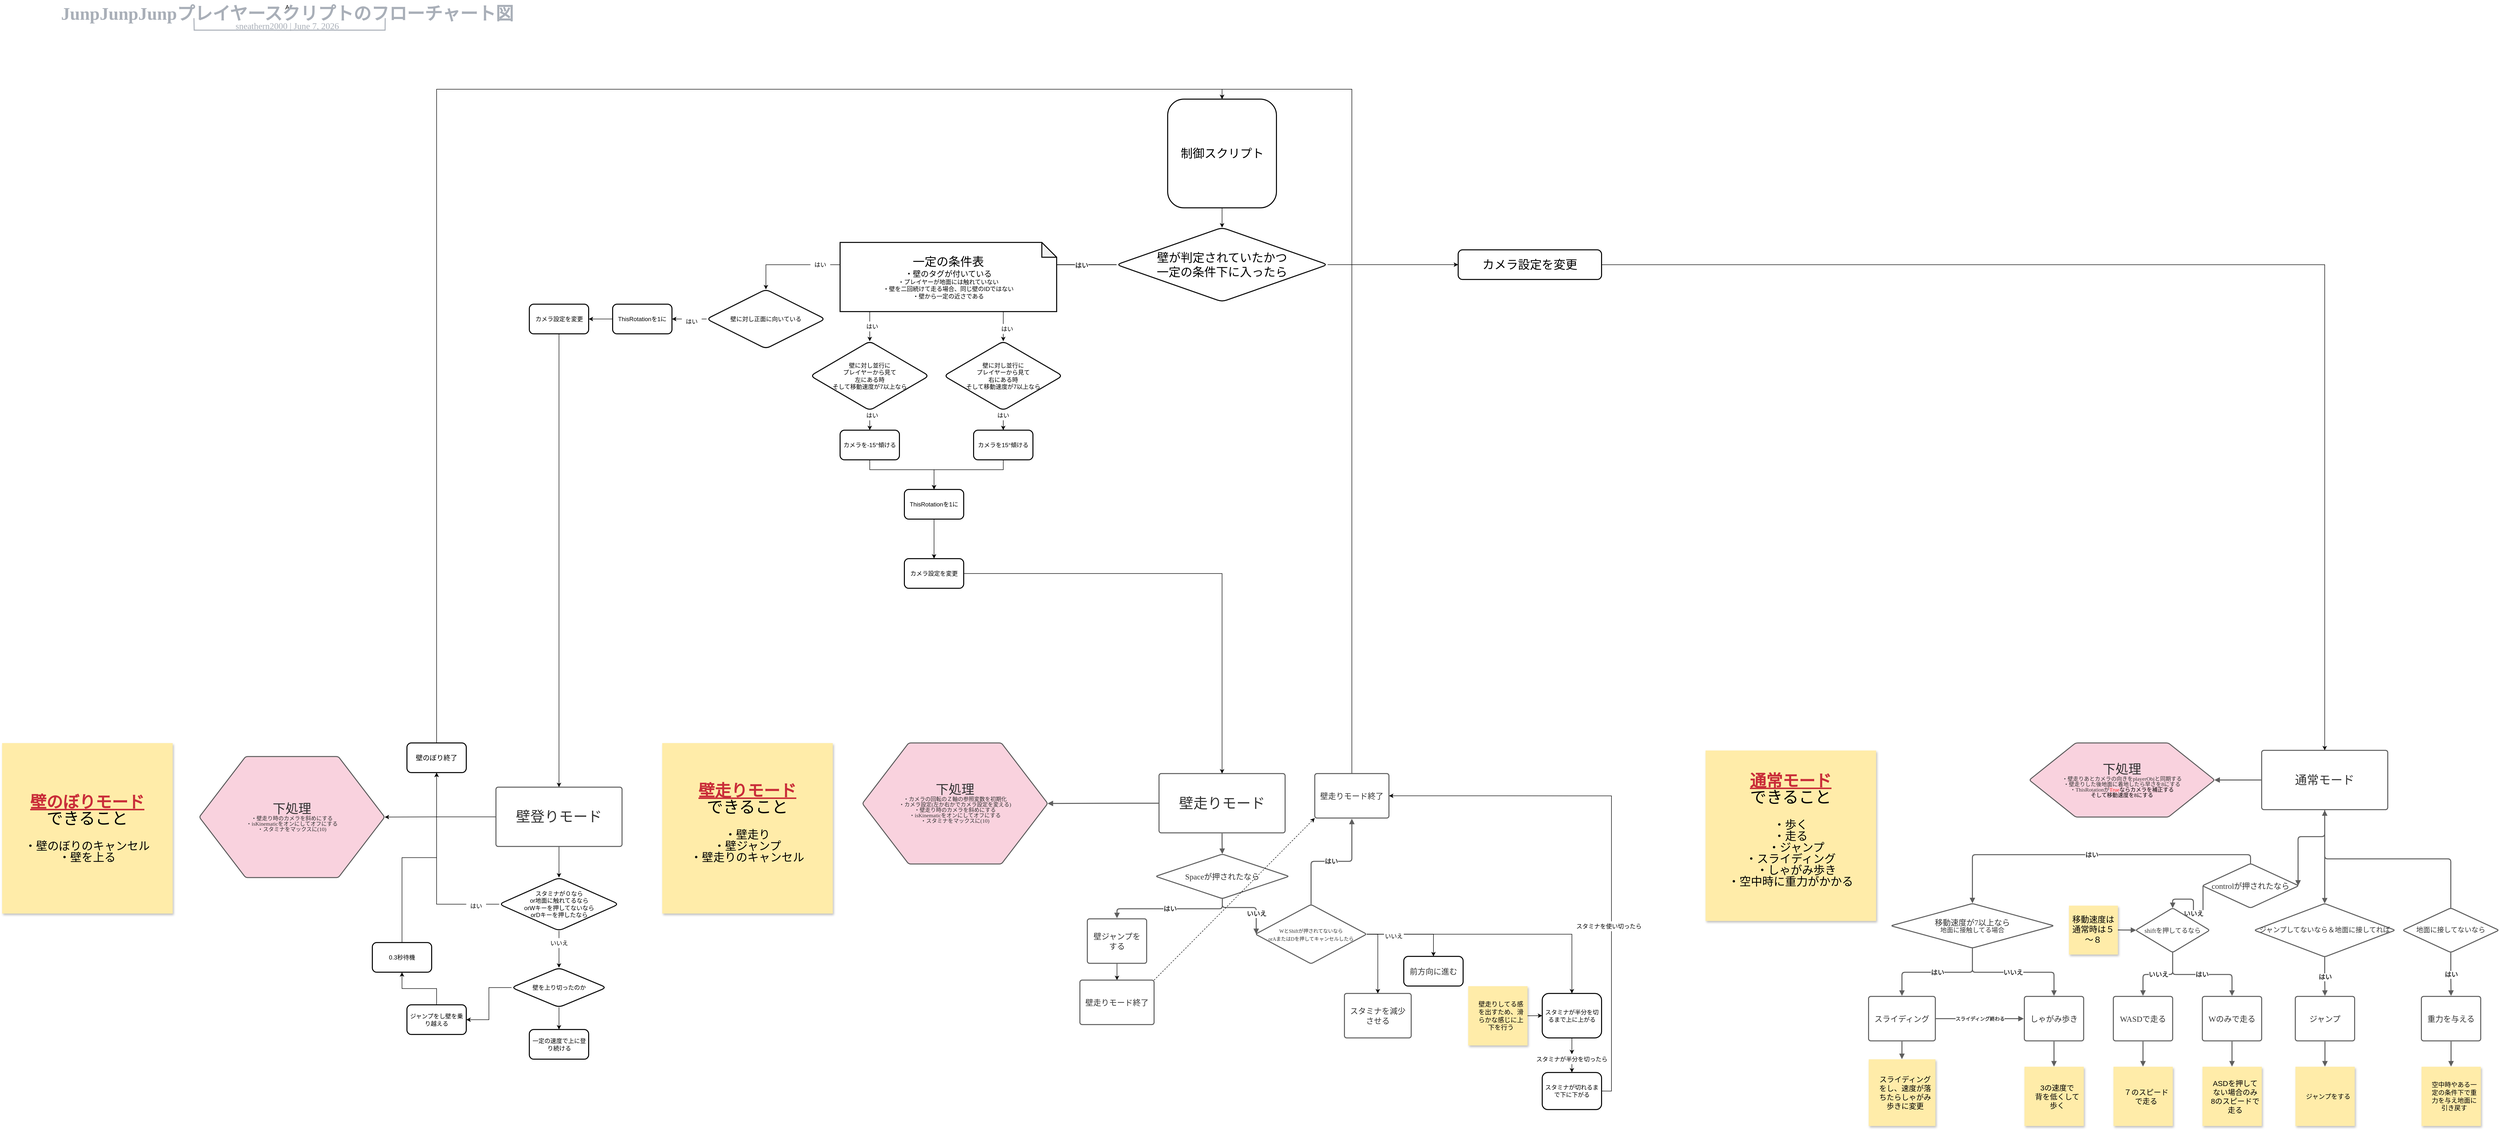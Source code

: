 <mxfile version="14.1.8" type="device" pages="2"><diagram id="6s-rfSmKnaAjcqpbVyLW" name="Page-1"><mxGraphModel dx="1086" dy="1975" grid="1" gridSize="10" guides="1" tooltips="1" connect="1" arrows="1" fold="1" page="1" pageScale="1" pageWidth="827" pageHeight="1169" math="0" shadow="0"><root><mxCell id="0"/><mxCell id="1" parent="0"/><mxCell id="kK2guUjlnej5KUVnGkS9-39" value="A" style="group;dropTarget=0;" parent="1" vertex="1"><mxGeometry x="94" y="-1080" width="1026" height="52" as="geometry"/></mxCell><UserObject label="&lt;font style=&quot;font-size: 36px&quot;&gt;JunpJunpJunpプレイヤースクリプトのフローチャート図&lt;/font&gt;" placeholders="1" lucidchartObjectId="WU4.2QEZF57w" id="kK2guUjlnej5KUVnGkS9-40"><mxCell style="points=[[0.316,0.967,0],[0.693,0.967,0]];html=1;overflow=block;blockSpacing=1;whiteSpace=wrap;;whiteSpace=wrap;fontSize=19;fontFamily=Lucid JP;fontColor=#a9afb8;fontStyle=1;align=center;spacingLeft=7.035;spacingRight=7.035;spacingTop=2.01;spacing=3;strokeOpacity=0;fillOpacity=0;rounded=1;absoluteArcSize=1;arcSize=12;fillColor=#ffffff;strokeWidth=2;" parent="kK2guUjlnej5KUVnGkS9-39" vertex="1"><mxGeometry width="1026" height="37" as="geometry"/></mxCell></UserObject><UserObject label="" lucidchartObjectId="WU4.JPx.r6Bn" id="kK2guUjlnej5KUVnGkS9-42"><mxCell style="html=1;jettySize=18;whiteSpace=wrap;fontSize=11;fontFamily=Helvetica;strokeColor=#a9afb8;strokeOpacity=100;strokeWidth=2;rounded=0;startArrow=none;;endArrow=none;;exitX=0.316;exitY=0.967;exitPerimeter=0;entryX=0.693;entryY=0.967;entryPerimeter=0;" parent="kK2guUjlnej5KUVnGkS9-39" source="kK2guUjlnej5KUVnGkS9-40" target="kK2guUjlnej5KUVnGkS9-40" edge="1"><mxGeometry width="100" height="100" relative="1" as="geometry"><Array as="points"><mxPoint x="324.724" y="60"/><mxPoint x="710.796" y="60"/></Array></mxGeometry></mxCell></UserObject><UserObject label="通常モード" lucidchartObjectId="pV4.B.m~FjQu" id="kK2guUjlnej5KUVnGkS9-43"><mxCell style="html=1;overflow=block;blockSpacing=1;whiteSpace=wrap;;whiteSpace=wrap;fontSize=24;fontFamily=Lucid JP;fontColor=#333333;spacing=9;strokeColor=#5e5e5e;strokeOpacity=100;rounded=1;absoluteArcSize=1;arcSize=9;strokeWidth=2;" parent="1" vertex="1"><mxGeometry x="4600" y="437.67" width="255" height="120" as="geometry"/></mxCell></UserObject><UserObject label="" lucidchartObjectId="0V4.-kCGR7E5" id="kK2guUjlnej5KUVnGkS9-44"><mxCell style="html=1;jettySize=18;whiteSpace=wrap;fontSize=11;strokeColor=#5E5E5E;strokeWidth=2;rounded=1;arcSize=12;edgeStyle=orthogonalEdgeStyle;startArrow=none;;endArrow=block;endFill=1;;exitX=0.5;exitY=1.009;exitPerimeter=0;entryX=0.5;entryY=-0.001;entryPerimeter=0;" parent="1" source="kK2guUjlnej5KUVnGkS9-43" target="kK2guUjlnej5KUVnGkS9-45" edge="1"><mxGeometry width="100" height="100" relative="1" as="geometry"><Array as="points"/></mxGeometry></mxCell></UserObject><UserObject label="ジャンプしてないなら＆地面に接してれば" lucidchartObjectId="1V4.NayDZkqD" id="kK2guUjlnej5KUVnGkS9-45"><mxCell style="html=1;overflow=block;blockSpacing=1;whiteSpace=wrap;rhombus;whiteSpace=wrap;fontSize=14;fontFamily=Lucid JP;fontColor=#333333;spacing=4;strokeColor=#5E5E5E;rounded=1;absoluteArcSize=1;arcSize=9;strokeWidth=2;" parent="1" vertex="1"><mxGeometry x="4585" y="747.67" width="285" height="108" as="geometry"/></mxCell></UserObject><UserObject label="" lucidchartObjectId="pW4.Kq4jMMA-" id="kK2guUjlnej5KUVnGkS9-46"><mxCell style="html=1;jettySize=18;whiteSpace=wrap;fontSize=13;fontFamily=Lucid JP;fontColor=#333333;fontStyle=1;strokeColor=#5E5E5E;strokeWidth=2;rounded=1;arcSize=12;edgeStyle=orthogonalEdgeStyle;startArrow=none;;endArrow=block;endFill=1;;exitX=0.5;exitY=1.001;exitPerimeter=0;entryX=0.5;entryY=-0.012;entryPerimeter=0;" parent="1" source="kK2guUjlnej5KUVnGkS9-45" target="kK2guUjlnej5KUVnGkS9-48" edge="1"><mxGeometry width="100" height="100" relative="1" as="geometry"><Array as="points"/></mxGeometry></mxCell></UserObject><mxCell id="kK2guUjlnej5KUVnGkS9-47" value="はい" style="text;html=1;resizable=0;labelBackgroundColor=#ffffff;align=center;verticalAlign=middle;fontStyle=1;fontColor=#333333;;fontSize=13.333;" parent="kK2guUjlnej5KUVnGkS9-46" vertex="1"><mxGeometry relative="1" as="geometry"/></mxCell><UserObject label="ジャンプ" lucidchartObjectId="sW4.n6pr-B_c" id="kK2guUjlnej5KUVnGkS9-48"><mxCell style="html=1;overflow=block;blockSpacing=1;whiteSpace=wrap;;whiteSpace=wrap;fontSize=16;fontFamily=Lucid JP;fontColor=#333333;spacing=9;strokeColor=#5E5E5E;rounded=1;absoluteArcSize=1;arcSize=9;strokeWidth=2;" parent="1" vertex="1"><mxGeometry x="4668" y="935.67" width="120" height="90" as="geometry"/></mxCell></UserObject><UserObject label="" lucidchartObjectId="3X4.CXYu2MMX" id="kK2guUjlnej5KUVnGkS9-49"><mxCell style="html=1;jettySize=18;whiteSpace=wrap;fontSize=11;strokeColor=#5E5E5E;strokeWidth=2;rounded=1;arcSize=12;edgeStyle=orthogonalEdgeStyle;startArrow=none;;endArrow=block;endFill=1;;exitX=0.5;exitY=1.009;exitPerimeter=0;entryX=0.993;entryY=0.5;entryPerimeter=0;" parent="1" source="kK2guUjlnej5KUVnGkS9-43" target="kK2guUjlnej5KUVnGkS9-64" edge="1"><mxGeometry width="100" height="100" relative="1" as="geometry"><Array as="points"/></mxGeometry></mxCell></UserObject><UserObject label="" lucidchartObjectId="f_4.K_gDuWgF" id="kK2guUjlnej5KUVnGkS9-50"><mxCell style="html=1;jettySize=18;whiteSpace=wrap;fontSize=11;strokeColor=#5E5E5E;strokeWidth=2;rounded=1;arcSize=12;edgeStyle=orthogonalEdgeStyle;startArrow=none;;endArrow=block;endFill=1;;exitX=0.007;exitY=0.5;exitPerimeter=0;entryX=0.5;entryY=0.003;entryPerimeter=0;" parent="1" source="kK2guUjlnej5KUVnGkS9-64" target="kK2guUjlnej5KUVnGkS9-52" edge="1"><mxGeometry width="100" height="100" relative="1" as="geometry"><Array as="points"/></mxGeometry></mxCell></UserObject><mxCell id="kK2guUjlnej5KUVnGkS9-51" value="いいえ" style="text;html=1;resizable=0;labelBackgroundColor=#ffffff;align=center;verticalAlign=middle;fontStyle=1;fontColor=#333333;;fontSize=13.333;" parent="kK2guUjlnej5KUVnGkS9-50" vertex="1"><mxGeometry relative="1" as="geometry"/></mxCell><UserObject label="shiftを押してるなら" lucidchartObjectId="3X4.W8t.gNDB" id="kK2guUjlnej5KUVnGkS9-52"><mxCell style="html=1;overflow=block;blockSpacing=1;whiteSpace=wrap;rhombus;whiteSpace=wrap;fontSize=13;fontFamily=Lucid JP;fontColor=#333333;spacing=9;strokeColor=#5E5E5E;rounded=1;absoluteArcSize=1;arcSize=9;strokeWidth=2;" parent="1" vertex="1"><mxGeometry x="4345" y="756.67" width="150" height="90" as="geometry"/></mxCell></UserObject><UserObject label="地面に接してないなら" lucidchartObjectId="jY4.WsoF79mh" id="kK2guUjlnej5KUVnGkS9-53"><mxCell style="html=1;overflow=block;blockSpacing=1;whiteSpace=wrap;rhombus;whiteSpace=wrap;fontSize=14;fontFamily=Lucid JP;fontColor=#333333;spacing=4;strokeColor=#5E5E5E;rounded=1;absoluteArcSize=1;arcSize=9;strokeWidth=2;" parent="1" vertex="1"><mxGeometry x="4885" y="756.67" width="195" height="90" as="geometry"/></mxCell></UserObject><UserObject label="" lucidchartObjectId="dZ4.~RJ7BTFH" id="kK2guUjlnej5KUVnGkS9-54"><mxCell style="html=1;jettySize=18;whiteSpace=wrap;fontSize=13;fontFamily=Lucid JP;fontColor=#333333;fontStyle=1;strokeColor=#5E5E5E;strokeWidth=2;rounded=1;arcSize=12;edgeStyle=orthogonalEdgeStyle;startArrow=none;;endArrow=block;endFill=1;;exitX=0.5;exitY=0.999;exitPerimeter=0;entryX=0.5;entryY=-0.012;entryPerimeter=0;" parent="1" source="kK2guUjlnej5KUVnGkS9-53" target="kK2guUjlnej5KUVnGkS9-56" edge="1"><mxGeometry width="100" height="100" relative="1" as="geometry"><Array as="points"/></mxGeometry></mxCell></UserObject><mxCell id="kK2guUjlnej5KUVnGkS9-55" value="はい" style="text;html=1;resizable=0;labelBackgroundColor=#ffffff;align=center;verticalAlign=middle;fontStyle=1;fontColor=#333333;;fontSize=13.333;" parent="kK2guUjlnej5KUVnGkS9-54" vertex="1"><mxGeometry relative="1" as="geometry"/></mxCell><UserObject label="重力を与える" lucidchartObjectId="uZ4.VGAWuC2f" id="kK2guUjlnej5KUVnGkS9-56"><mxCell style="html=1;overflow=block;blockSpacing=1;whiteSpace=wrap;;whiteSpace=wrap;fontSize=16;fontFamily=Lucid JP;fontColor=#333333;spacing=9;strokeColor=#5e5e5e;strokeOpacity=100;rounded=1;absoluteArcSize=1;arcSize=9;strokeWidth=2;" parent="1" vertex="1"><mxGeometry x="4923" y="935.67" width="120" height="90" as="geometry"/></mxCell></UserObject><UserObject label="" lucidchartObjectId="G24.sRdip9Gb" id="kK2guUjlnej5KUVnGkS9-57"><mxCell style="html=1;jettySize=18;whiteSpace=wrap;fontSize=13;fontFamily=Lucid JP;fontColor=#333333;fontStyle=1;strokeColor=#5E5E5E;strokeWidth=2;rounded=1;arcSize=12;edgeStyle=orthogonalEdgeStyle;startArrow=none;;endArrow=block;endFill=1;;exitX=0.5;exitY=0.997;exitPerimeter=0;entryX=0.5;entryY=-0.012;entryPerimeter=0;" parent="1" source="kK2guUjlnej5KUVnGkS9-52" target="kK2guUjlnej5KUVnGkS9-60" edge="1"><mxGeometry width="100" height="100" relative="1" as="geometry"><Array as="points"/></mxGeometry></mxCell></UserObject><mxCell id="kK2guUjlnej5KUVnGkS9-58" value="はい" style="text;html=1;resizable=0;labelBackgroundColor=#ffffff;align=center;verticalAlign=middle;fontStyle=1;fontColor=#333333;;fontSize=13.333;" parent="kK2guUjlnej5KUVnGkS9-57" vertex="1"><mxGeometry relative="1" as="geometry"/></mxCell><UserObject label="WASDで走る" lucidchartObjectId="J34.EzVCCtYW" id="kK2guUjlnej5KUVnGkS9-59"><mxCell style="html=1;overflow=block;blockSpacing=1;whiteSpace=wrap;;whiteSpace=wrap;fontSize=16;fontFamily=Lucid JP;fontColor=#333333;spacing=9;strokeColor=#5e5e5e;strokeOpacity=100;rounded=1;absoluteArcSize=1;arcSize=9;strokeWidth=2;" parent="1" vertex="1"><mxGeometry x="4300" y="935.67" width="120" height="90" as="geometry"/></mxCell></UserObject><UserObject label="Wのみで走る" lucidchartObjectId="134.j1tBj71g" id="kK2guUjlnej5KUVnGkS9-60"><mxCell style="html=1;overflow=block;blockSpacing=1;whiteSpace=wrap;;whiteSpace=wrap;fontSize=16;fontFamily=Lucid JP;fontColor=#333333;spacing=9;strokeColor=#5e5e5e;strokeOpacity=100;rounded=1;absoluteArcSize=1;arcSize=9;strokeWidth=2;" parent="1" vertex="1"><mxGeometry x="4480" y="935.67" width="120" height="90" as="geometry"/></mxCell></UserObject><UserObject label="" lucidchartObjectId="B44.nBAWaZak" id="kK2guUjlnej5KUVnGkS9-61"><mxCell style="html=1;jettySize=18;whiteSpace=wrap;fontSize=13;fontFamily=Lucid JP;fontColor=#333333;fontStyle=1;strokeColor=#5E5E5E;strokeWidth=2;rounded=1;arcSize=12;edgeStyle=orthogonalEdgeStyle;startArrow=none;;endArrow=block;endFill=1;;exitX=0.5;exitY=0.997;exitPerimeter=0;entryX=0.5;entryY=-0.013;entryPerimeter=0;" parent="1" source="kK2guUjlnej5KUVnGkS9-52" target="kK2guUjlnej5KUVnGkS9-59" edge="1"><mxGeometry width="100" height="100" relative="1" as="geometry"><Array as="points"/></mxGeometry></mxCell></UserObject><mxCell id="kK2guUjlnej5KUVnGkS9-62" value="いいえ" style="text;html=1;resizable=0;labelBackgroundColor=#ffffff;align=center;verticalAlign=middle;fontStyle=1;fontColor=#333333;;fontSize=13.333;" parent="kK2guUjlnej5KUVnGkS9-61" vertex="1"><mxGeometry relative="1" as="geometry"/></mxCell><UserObject label="" lucidchartObjectId="t94.~KuhmTa-" id="kK2guUjlnej5KUVnGkS9-63"><mxCell style="html=1;jettySize=18;whiteSpace=wrap;fontSize=11;strokeColor=#5E5E5E;strokeWidth=2;rounded=1;arcSize=12;edgeStyle=orthogonalEdgeStyle;startArrow=none;;endArrow=block;endFill=1;;exitX=0.5;exitY=0.001;exitPerimeter=0;entryX=0.5;entryY=1.009;entryPerimeter=0;" parent="1" source="kK2guUjlnej5KUVnGkS9-53" target="kK2guUjlnej5KUVnGkS9-43" edge="1"><mxGeometry width="100" height="100" relative="1" as="geometry"><Array as="points"/></mxGeometry></mxCell></UserObject><UserObject label="controlが押されたなら" lucidchartObjectId="f_4.fy1JPeqO" id="kK2guUjlnej5KUVnGkS9-64"><mxCell style="html=1;overflow=block;blockSpacing=1;whiteSpace=wrap;rhombus;whiteSpace=wrap;fontSize=16;fontFamily=Lucid JP;fontColor=#333333;spacing=4;strokeColor=#5e5e5e;strokeOpacity=100;fillOpacity=100;rounded=1;absoluteArcSize=1;arcSize=9;fillColor=#ffffff;strokeWidth=2;" parent="1" vertex="1"><mxGeometry x="4480" y="666.67" width="195" height="90" as="geometry"/></mxCell></UserObject><UserObject label="" lucidchartObjectId="t_4.x9QeQPqf" id="kK2guUjlnej5KUVnGkS9-65"><mxCell style="html=1;jettySize=18;whiteSpace=wrap;fontSize=13;fontFamily=Lucid JP;fontColor=#333333;fontStyle=1;strokeColor=#5E5E5E;strokeWidth=2;rounded=1;arcSize=12;edgeStyle=orthogonalEdgeStyle;startArrow=none;;endArrow=block;endFill=1;;exitX=0.5;exitY=0.001;exitPerimeter=0;entryX=0.5;entryY=-0.005;entryPerimeter=0;" parent="1" source="kK2guUjlnej5KUVnGkS9-64" target="kK2guUjlnej5KUVnGkS9-67" edge="1"><mxGeometry width="100" height="100" relative="1" as="geometry"><Array as="points"/></mxGeometry></mxCell></UserObject><mxCell id="kK2guUjlnej5KUVnGkS9-66" value="はい" style="text;html=1;resizable=0;labelBackgroundColor=#ffffff;align=center;verticalAlign=middle;fontStyle=1;fontColor=#333333;;fontSize=13.333;" parent="kK2guUjlnej5KUVnGkS9-65" vertex="1"><mxGeometry relative="1" as="geometry"/></mxCell><UserObject label="&lt;div style=&quot;display: flex; justify-content: center; text-align: center; align-items: baseline; font-size: 0; line-height: 1;&quot;&gt;&lt;span style=&quot;font-size:11px;&quot;&gt;&lt;span style=&quot;font-size:16px;color:#333333;font-family: Lucid JP;&quot;&gt;移動速度が7以上なら&#10;&lt;/span&gt;&lt;span style=&quot;font-size:13px;color:#333333;font-family: Lucid JP;&quot;&gt;地面に接触してる場合&lt;/span&gt;&lt;/span&gt;&lt;/div&gt;" lucidchartObjectId="L_4.wS4rYIc7" id="kK2guUjlnej5KUVnGkS9-67"><mxCell style="html=1;overflow=block;blockSpacing=1;whiteSpace=wrap;rhombus;whiteSpace=wrap;fontSize=11;fontFamily=Lucid JP;spacing=9;strokeColor=#5e5e5e;strokeOpacity=100;rounded=1;absoluteArcSize=1;arcSize=9;strokeWidth=2;" parent="1" vertex="1"><mxGeometry x="3850" y="747.67" width="330" height="90" as="geometry"/></mxCell></UserObject><UserObject label="" lucidchartObjectId="_f5.gk5KWv0k" id="kK2guUjlnej5KUVnGkS9-68"><mxCell style="html=1;jettySize=18;whiteSpace=wrap;fontSize=13;fontFamily=Lucid JP;fontColor=#333333;fontStyle=1;strokeColor=#5E5E5E;strokeWidth=2;rounded=1;arcSize=12;edgeStyle=orthogonalEdgeStyle;startArrow=none;;endArrow=block;endFill=1;;exitX=0.5;exitY=1.005;exitPerimeter=0;entryX=0.5;entryY=-0.012;entryPerimeter=0;" parent="1" source="kK2guUjlnej5KUVnGkS9-67" target="kK2guUjlnej5KUVnGkS9-70" edge="1"><mxGeometry width="100" height="100" relative="1" as="geometry"><Array as="points"/></mxGeometry></mxCell></UserObject><mxCell id="kK2guUjlnej5KUVnGkS9-69" value="はい" style="text;html=1;resizable=0;labelBackgroundColor=#ffffff;align=center;verticalAlign=middle;fontStyle=1;fontColor=#333333;;fontSize=13.333;" parent="kK2guUjlnej5KUVnGkS9-68" vertex="1"><mxGeometry relative="1" as="geometry"/></mxCell><UserObject label="スライディング" lucidchartObjectId="~f5.1lsTrnlT" id="kK2guUjlnej5KUVnGkS9-70"><mxCell style="html=1;overflow=block;blockSpacing=1;whiteSpace=wrap;;whiteSpace=wrap;fontSize=16;fontFamily=Lucid JP;fontColor=#333333;spacing=4;strokeColor=#5E5E5E;fillOpacity=100;rounded=1;absoluteArcSize=1;arcSize=9;fillColor=#ffffff;strokeWidth=2;" parent="1" vertex="1"><mxGeometry x="3805" y="935.67" width="135" height="90" as="geometry"/></mxCell></UserObject><UserObject label="しゃがみ歩き" lucidchartObjectId="Ig5.JeojOpdM" id="kK2guUjlnej5KUVnGkS9-71"><mxCell style="html=1;overflow=block;blockSpacing=1;whiteSpace=wrap;;whiteSpace=wrap;fontSize=16;fontFamily=Lucid JP;fontColor=#333333;spacing=4;strokeColor=#5E5E5E;fillOpacity=100;rounded=1;absoluteArcSize=1;arcSize=9;fillColor=#ffffff;strokeWidth=2;" parent="1" vertex="1"><mxGeometry x="4120" y="935.67" width="120" height="90" as="geometry"/></mxCell></UserObject><UserObject label="" lucidchartObjectId="Ng5.4U~zCN0~" id="kK2guUjlnej5KUVnGkS9-72"><mxCell style="html=1;jettySize=18;whiteSpace=wrap;fontSize=13;fontFamily=Lucid JP;fontColor=#333333;fontStyle=1;strokeColor=#5E5E5E;strokeWidth=2;rounded=1;arcSize=12;edgeStyle=orthogonalEdgeStyle;startArrow=none;;endArrow=block;endFill=1;;exitX=0.5;exitY=1.005;exitPerimeter=0;entryX=0.5;entryY=-0.012;entryPerimeter=0;" parent="1" source="kK2guUjlnej5KUVnGkS9-67" target="kK2guUjlnej5KUVnGkS9-71" edge="1"><mxGeometry width="100" height="100" relative="1" as="geometry"><Array as="points"/></mxGeometry></mxCell></UserObject><mxCell id="kK2guUjlnej5KUVnGkS9-73" value="いいえ" style="text;html=1;resizable=0;labelBackgroundColor=#ffffff;align=center;verticalAlign=middle;fontStyle=1;fontColor=#333333;;fontSize=13.333;" parent="kK2guUjlnej5KUVnGkS9-72" vertex="1"><mxGeometry relative="1" as="geometry"/></mxCell><UserObject label="" lucidchartObjectId="Jh5.My_H92xg" id="kK2guUjlnej5KUVnGkS9-74"><mxCell style="html=1;jettySize=18;whiteSpace=wrap;fontSize=11;strokeColor=#5E5E5E;strokeWidth=2;rounded=1;arcSize=12;edgeStyle=orthogonalEdgeStyle;startArrow=none;;endArrow=block;endFill=1;;exitX=1.008;exitY=0.5;exitPerimeter=0;entryX=-0.009;entryY=0.5;entryPerimeter=0;" parent="1" source="kK2guUjlnej5KUVnGkS9-70" target="kK2guUjlnej5KUVnGkS9-71" edge="1"><mxGeometry width="100" height="100" relative="1" as="geometry"><Array as="points"/></mxGeometry></mxCell></UserObject><mxCell id="kK2guUjlnej5KUVnGkS9-75" value="スライディング終わる" style="text;html=1;resizable=0;labelBackgroundColor=#ffffff;align=center;verticalAlign=middle;fontStyle=1;fontColor=#333333;;fontSize=10;" parent="kK2guUjlnej5KUVnGkS9-74" vertex="1"><mxGeometry relative="1" as="geometry"/></mxCell><UserObject label="" lucidchartObjectId="Zl5.NM7NGk~w" id="kK2guUjlnej5KUVnGkS9-76"><mxCell style="html=1;jettySize=18;whiteSpace=wrap;fontSize=11;strokeColor=#5E5E5E;strokeWidth=2;rounded=1;arcSize=12;edgeStyle=orthogonalEdgeStyle;startArrow=none;;endArrow=block;endFill=1;;exitX=1;exitY=0.5;exitPerimeter=0;entryX=0.009;entryY=0.5;entryPerimeter=0;" parent="1" source="kK2guUjlnej5KUVnGkS9-77" target="kK2guUjlnej5KUVnGkS9-52" edge="1"><mxGeometry width="100" height="100" relative="1" as="geometry"><Array as="points"/></mxGeometry></mxCell></UserObject><UserObject label="移動速度は通常時は５～８" lucidchartObjectId="Ci5.a_1.luYm" id="kK2guUjlnej5KUVnGkS9-77"><mxCell style="html=1;overflow=block;blockSpacing=1;whiteSpace=wrap;shadow=1;whiteSpace=wrap;fontSize=17;spacing=4;strokeColor=none;fillColor=#FFECA9;strokeWidth=0;" parent="1" vertex="1"><mxGeometry x="4210" y="751.67" width="99" height="99" as="geometry"/></mxCell></UserObject><UserObject label="" lucidchartObjectId="fq5.2d7as~Le" id="kK2guUjlnej5KUVnGkS9-78"><mxCell style="html=1;jettySize=18;whiteSpace=wrap;fontSize=11;strokeColor=#5E5E5E;strokeWidth=2;rounded=1;arcSize=12;edgeStyle=orthogonalEdgeStyle;startArrow=none;;endArrow=block;endFill=1;;exitX=-0.004;exitY=0.5;exitPerimeter=0;entryX=0.998;entryY=0.5;entryPerimeter=0;" parent="1" source="kK2guUjlnej5KUVnGkS9-43" target="kK2guUjlnej5KUVnGkS9-79" edge="1"><mxGeometry width="100" height="100" relative="1" as="geometry"><Array as="points"/></mxGeometry></mxCell></UserObject><UserObject label="&lt;div style=&quot;display: flex ; justify-content: center ; text-align: center ; align-items: baseline ; font-size: 0 ; line-height: 1&quot;&gt;&lt;span style=&quot;font-size: 11px&quot;&gt;&lt;span style=&quot;font-size: 26px ; color: #333333 ; font-family: &amp;#34;lucid jp&amp;#34;&quot;&gt;下処理&lt;br&gt;&lt;/span&gt;&lt;span style=&quot;font-size: 11px ; color: #333333 ; font-family: &amp;#34;lucid jp&amp;#34;&quot;&gt;・壁走りあとカメラの向きをplayerObjと同期する&lt;br&gt;・壁走りした後地面に着地したら早さを8にする&lt;br&gt;・ThisRotationが&lt;/span&gt;&lt;span style=&quot;font-size: 11px ; font-family: &amp;#34;lucid jp&amp;#34;&quot;&gt;&lt;font color=&quot;#ff1919&quot;&gt;True&lt;/font&gt;ならカメラを補正する&lt;br&gt;そして移動速度を8にする&lt;/span&gt;&lt;/span&gt;&lt;/div&gt;" lucidchartObjectId="nq5.67FX_ycV" id="kK2guUjlnej5KUVnGkS9-79"><mxCell style="html=1;overflow=block;blockSpacing=1;whiteSpace=wrap;shape=hexagon;perimeter=hexagonPerimeter2;whiteSpace=wrap;fontSize=11;fontFamily=Lucid JP;spacing=4;strokeColor=#5e5e5e;strokeOpacity=100;fillOpacity=100;rounded=1;absoluteArcSize=1;arcSize=9;fillColor=#f9d2de;strokeWidth=2;" parent="1" vertex="1"><mxGeometry x="4130" y="422.67" width="375" height="150" as="geometry"/></mxCell></UserObject><UserObject label="７のスピードで走る" lucidchartObjectId="Hw5.ZPOaqS9W" id="kK2guUjlnej5KUVnGkS9-80"><mxCell style="html=1;overflow=block;blockSpacing=1;whiteSpace=wrap;shadow=1;whiteSpace=wrap;fontSize=15;spacingLeft=13.5;spacing=4;strokeColor=none;fillColor=#FFECA9;strokeWidth=0;" parent="1" vertex="1"><mxGeometry x="4300" y="1077.67" width="120" height="120" as="geometry"/></mxCell></UserObject><UserObject label="" lucidchartObjectId="Jw5.tn7kB0HJ" id="kK2guUjlnej5KUVnGkS9-81"><mxCell style="html=1;jettySize=18;whiteSpace=wrap;fontSize=11;strokeColor=#5E5E5E;strokeWidth=2;rounded=1;arcSize=12;edgeStyle=orthogonalEdgeStyle;startArrow=none;;endArrow=block;endFill=1;;exitX=0.5;exitY=1.013;exitPerimeter=0;entryX=0.5;entryY=0;entryPerimeter=0;" parent="1" source="kK2guUjlnej5KUVnGkS9-59" target="kK2guUjlnej5KUVnGkS9-80" edge="1"><mxGeometry width="100" height="100" relative="1" as="geometry"><Array as="points"/></mxGeometry></mxCell></UserObject><UserObject label="ASDを押してない場合のみ&#10;8のスピードで走る" lucidchartObjectId="Xx5.gzgd67PE" id="kK2guUjlnej5KUVnGkS9-82"><mxCell style="html=1;overflow=block;blockSpacing=1;whiteSpace=wrap;shadow=1;whiteSpace=wrap;fontSize=15;spacingLeft=13.5;spacing=4;strokeColor=none;fillColor=#FFECA9;strokeWidth=0;" parent="1" vertex="1"><mxGeometry x="4480" y="1077.67" width="120" height="120" as="geometry"/></mxCell></UserObject><UserObject label="" lucidchartObjectId="1x5.P_BeSBJA" id="kK2guUjlnej5KUVnGkS9-83"><mxCell style="html=1;jettySize=18;whiteSpace=wrap;fontSize=11;strokeColor=#5E5E5E;strokeWidth=2;rounded=1;arcSize=12;edgeStyle=orthogonalEdgeStyle;startArrow=none;;endArrow=block;endFill=1;;exitX=0.5;exitY=1.013;exitPerimeter=0;entryX=0.5;entryY=0;entryPerimeter=0;" parent="1" source="kK2guUjlnej5KUVnGkS9-60" target="kK2guUjlnej5KUVnGkS9-82" edge="1"><mxGeometry width="100" height="100" relative="1" as="geometry"><Array as="points"/></mxGeometry></mxCell></UserObject><UserObject label="スライディングをし、速度が落ちたらしゃがみ歩きに変更" lucidchartObjectId="mz5.0mne0BNs" id="kK2guUjlnej5KUVnGkS9-84"><mxCell style="html=1;overflow=block;blockSpacing=1;whiteSpace=wrap;shadow=1;whiteSpace=wrap;fontSize=15;spacingLeft=13.5;spacing=4;strokeColor=none;fillColor=#FFECA9;strokeWidth=0;" parent="1" vertex="1"><mxGeometry x="3805" y="1062.67" width="135" height="135" as="geometry"/></mxCell></UserObject><UserObject label="" lucidchartObjectId="DA5.lOAVtxX-" id="kK2guUjlnej5KUVnGkS9-85"><mxCell style="html=1;jettySize=18;whiteSpace=wrap;fontSize=11;strokeColor=#5E5E5E;strokeWidth=2;rounded=1;arcSize=12;edgeStyle=orthogonalEdgeStyle;startArrow=none;;endArrow=block;endFill=1;;exitX=0.5;exitY=1.013;exitPerimeter=0;entryX=0.5;entryY=0;entryPerimeter=0;" parent="1" source="kK2guUjlnej5KUVnGkS9-70" target="kK2guUjlnej5KUVnGkS9-84" edge="1"><mxGeometry width="100" height="100" relative="1" as="geometry"><Array as="points"/></mxGeometry></mxCell></UserObject><UserObject label="3の速度で&#10;背を低くして歩く" lucidchartObjectId="VB5.ib32yH9q" id="kK2guUjlnej5KUVnGkS9-86"><mxCell style="html=1;overflow=block;blockSpacing=1;whiteSpace=wrap;shadow=1;whiteSpace=wrap;fontSize=15;spacingLeft=13.5;spacing=4;strokeColor=none;fillColor=#FFECA9;strokeWidth=0;" parent="1" vertex="1"><mxGeometry x="4120" y="1077.67" width="120" height="120" as="geometry"/></mxCell></UserObject><UserObject label="" lucidchartObjectId="YB5.6yUa2Pus" id="kK2guUjlnej5KUVnGkS9-87"><mxCell style="html=1;jettySize=18;whiteSpace=wrap;fontSize=11;strokeColor=#5E5E5E;strokeWidth=2;rounded=1;arcSize=12;edgeStyle=orthogonalEdgeStyle;startArrow=none;;endArrow=block;endFill=1;;exitX=0.5;exitY=1.013;exitPerimeter=0;" parent="1" source="kK2guUjlnej5KUVnGkS9-71" edge="1"><mxGeometry width="100" height="100" relative="1" as="geometry"><Array as="points"/><mxPoint x="4180" y="1077.67" as="targetPoint"/></mxGeometry></mxCell></UserObject><UserObject label="&lt;div style=&quot;display: flex; justify-content: center; text-align: center; align-items: baseline; font-size: 0; line-height: 1;&quot;&gt;&lt;span style=&quot;font-size:11px;&quot;&gt;&lt;span style=&quot;font-size:33px;color:#c92d39;font-weight: bold;text-decoration: underline;&quot;&gt;通常モード&#10;&lt;/span&gt;&lt;span style=&quot;font-size:33px;&quot;&gt;できること&#10;&lt;/span&gt;&lt;span style=&quot;font-size:28px;&quot;&gt;&#10;&lt;/span&gt;&lt;span style=&quot;font-size:23px;&quot;&gt;・歩く　&#10;・走る&#10;　・ジャンプ&#10;・スライディング&#10;　・しゃがみ歩き&#10;・空中時に重力がかかる&#10;&#10;&lt;/span&gt;&lt;/span&gt;&lt;/div&gt;" lucidchartObjectId="_D5.hVf0xeBb" id="kK2guUjlnej5KUVnGkS9-88"><mxCell style="html=1;overflow=block;blockSpacing=1;whiteSpace=wrap;shadow=1;whiteSpace=wrap;fontSize=11;spacing=4;strokeColor=none;fillColor=#FFECA9;strokeWidth=0;" parent="1" vertex="1"><mxGeometry x="3475" y="437.67" width="345" height="345" as="geometry"/></mxCell></UserObject><UserObject label="ジャンプをする" lucidchartObjectId="WI5._K2ZM0F1" id="kK2guUjlnej5KUVnGkS9-89"><mxCell style="html=1;overflow=block;blockSpacing=1;whiteSpace=wrap;shadow=1;whiteSpace=wrap;fontSize=13;spacingLeft=13.5;spacing=4;strokeColor=none;fillColor=#FFECA9;strokeWidth=0;" parent="1" vertex="1"><mxGeometry x="4668" y="1077.67" width="120" height="120" as="geometry"/></mxCell></UserObject><UserObject label="" lucidchartObjectId="0I5.~x2T.DWy" id="kK2guUjlnej5KUVnGkS9-90"><mxCell style="html=1;jettySize=18;whiteSpace=wrap;fontSize=11;strokeColor=#5E5E5E;strokeWidth=2;rounded=1;arcSize=12;edgeStyle=orthogonalEdgeStyle;startArrow=none;;endArrow=block;endFill=1;;exitX=0.5;exitY=1.013;exitPerimeter=0;entryX=0.5;entryY=0;entryPerimeter=0;" parent="1" source="kK2guUjlnej5KUVnGkS9-48" target="kK2guUjlnej5KUVnGkS9-89" edge="1"><mxGeometry width="100" height="100" relative="1" as="geometry"><Array as="points"/></mxGeometry></mxCell></UserObject><UserObject label="空中時やある一定の条件下で重力を与え地面に引き戻す" lucidchartObjectId="CJ5.VEVInEqn" id="kK2guUjlnej5KUVnGkS9-91"><mxCell style="html=1;overflow=block;blockSpacing=1;whiteSpace=wrap;shadow=1;whiteSpace=wrap;fontSize=13;spacingLeft=13.5;spacing=4;strokeColor=none;fillColor=#FFECA9;strokeWidth=0;" parent="1" vertex="1"><mxGeometry x="4923" y="1077.67" width="120" height="120" as="geometry"/></mxCell></UserObject><UserObject label="" lucidchartObjectId="GJ5._8cDCGZC" id="kK2guUjlnej5KUVnGkS9-92"><mxCell style="html=1;jettySize=18;whiteSpace=wrap;fontSize=11;strokeColor=#5E5E5E;strokeWidth=2;rounded=1;arcSize=12;edgeStyle=orthogonalEdgeStyle;startArrow=none;;endArrow=block;endFill=1;;exitX=0.5;exitY=1.013;exitPerimeter=0;entryX=0.5;entryY=0;entryPerimeter=0;" parent="1" source="kK2guUjlnej5KUVnGkS9-56" target="kK2guUjlnej5KUVnGkS9-91" edge="1"><mxGeometry width="100" height="100" relative="1" as="geometry"><Array as="points"/></mxGeometry></mxCell></UserObject><UserObject label="&lt;div style=&quot;display: flex ; justify-content: center ; text-align: center ; align-items: baseline ; font-size: 0 ; line-height: 1&quot;&gt;&lt;span style=&quot;font-size: 11px&quot;&gt;&lt;span style=&quot;font-size: 29px ; color: #333333 ; font-family: &amp;#34;lucid jp&amp;#34;&quot;&gt;壁走りモード&lt;/span&gt;&lt;span style=&quot;font-size: 16px ; color: #333333 ; font-family: &amp;#34;lucid jp&amp;#34;&quot;&gt;&lt;br&gt;&lt;/span&gt;&lt;/span&gt;&lt;/div&gt;" lucidchartObjectId="hN5.r1w1Ps2e" id="kK2guUjlnej5KUVnGkS9-93"><mxCell style="html=1;overflow=block;blockSpacing=1;whiteSpace=wrap;;whiteSpace=wrap;fontSize=11;fontFamily=Lucid JP;spacing=9;strokeColor=#5e5e5e;strokeOpacity=100;rounded=1;absoluteArcSize=1;arcSize=9;strokeWidth=2;" parent="1" vertex="1"><mxGeometry x="2370" y="484.67" width="255" height="120" as="geometry"/></mxCell></UserObject><UserObject label="&lt;div style=&quot;display: flex ; justify-content: center ; text-align: center ; align-items: baseline ; font-size: 0 ; line-height: 1&quot;&gt;&lt;span style=&quot;font-size: 11px&quot;&gt;&lt;span style=&quot;font-size: 26px ; color: #333333 ; font-family: &amp;#34;lucid jp&amp;#34;&quot;&gt;下処理&lt;br&gt;&lt;/span&gt;&lt;span style=&quot;font-size: 11px ; color: #333333 ; font-family: &amp;#34;lucid jp&amp;#34;&quot;&gt;・カメラの回転のＺ軸の参照変数を初期化&lt;br&gt;・カメラ設定(左か右かでカメラ設定を変える)&lt;br&gt;・壁走り時のカメラを斜めにする&lt;br&gt;・isKinematicをオンにしてオフにする&lt;br&gt;・スタミナをマックスに(10)&lt;/span&gt;&lt;/span&gt;&lt;/div&gt;" lucidchartObjectId="tQ5.Ov7LwroC" id="kK2guUjlnej5KUVnGkS9-94"><mxCell style="html=1;overflow=block;blockSpacing=1;whiteSpace=wrap;shape=hexagon;perimeter=hexagonPerimeter2;whiteSpace=wrap;fontSize=11;fontFamily=Lucid JP;spacing=4;strokeColor=#5e5e5e;strokeOpacity=100;fillOpacity=100;rounded=1;absoluteArcSize=1;arcSize=9;fillColor=#f9d2de;strokeWidth=2;" parent="1" vertex="1"><mxGeometry x="1770" y="422.67" width="375" height="245" as="geometry"/></mxCell></UserObject><UserObject label="" lucidchartObjectId="zQ5.v4SfMvBp" id="kK2guUjlnej5KUVnGkS9-95"><mxCell style="html=1;jettySize=18;whiteSpace=wrap;fontSize=11;strokeColor=#5E5E5E;strokeWidth=2;rounded=1;arcSize=12;edgeStyle=orthogonalEdgeStyle;startArrow=none;;endArrow=block;endFill=1;;exitX=-0.004;exitY=0.5;exitPerimeter=0;entryX=0.999;entryY=0.5;entryPerimeter=0;" parent="1" source="kK2guUjlnej5KUVnGkS9-93" target="kK2guUjlnej5KUVnGkS9-94" edge="1"><mxGeometry width="100" height="100" relative="1" as="geometry"><Array as="points"/></mxGeometry></mxCell></UserObject><UserObject label="" lucidchartObjectId="uZ5.JSYApn9H" id="kK2guUjlnej5KUVnGkS9-96"><mxCell style="html=1;jettySize=18;whiteSpace=wrap;fontSize=11;strokeColor=#5E5E5E;strokeWidth=2;rounded=1;arcSize=12;edgeStyle=orthogonalEdgeStyle;startArrow=none;;endArrow=block;endFill=1;;exitX=0.5;exitY=1.009;exitPerimeter=0;entryX=0.5;entryY=-0.002;entryPerimeter=0;" parent="1" source="kK2guUjlnej5KUVnGkS9-93" target="kK2guUjlnej5KUVnGkS9-97" edge="1"><mxGeometry width="100" height="100" relative="1" as="geometry"><Array as="points"/></mxGeometry></mxCell></UserObject><UserObject label="Spaceが押されたなら" lucidchartObjectId="vZ5.0Himqg4h" id="kK2guUjlnej5KUVnGkS9-97"><mxCell style="html=1;overflow=block;blockSpacing=1;whiteSpace=wrap;rhombus;whiteSpace=wrap;fontSize=16;fontFamily=Lucid JP;fontColor=#333333;spacing=4;strokeColor=#5E5E5E;fillOpacity=100;rounded=1;absoluteArcSize=1;arcSize=9;fillColor=#ffffff;strokeWidth=2;" parent="1" vertex="1"><mxGeometry x="2363" y="647.67" width="270" height="90" as="geometry"/></mxCell></UserObject><UserObject label="" lucidchartObjectId="d05.BJGv4HyY" id="kK2guUjlnej5KUVnGkS9-98"><mxCell style="html=1;jettySize=18;whiteSpace=wrap;fontSize=13;fontFamily=Lucid JP;fontColor=#333333;fontStyle=1;strokeColor=#5E5E5E;strokeWidth=2;rounded=1;arcSize=12;edgeStyle=orthogonalEdgeStyle;startArrow=none;;endArrow=block;endFill=1;;exitX=0.5;exitY=1.002;exitPerimeter=0;entryX=0.5;entryY=-0.013;entryPerimeter=0;" parent="1" source="kK2guUjlnej5KUVnGkS9-97" target="kK2guUjlnej5KUVnGkS9-100" edge="1"><mxGeometry width="100" height="100" relative="1" as="geometry"><Array as="points"/></mxGeometry></mxCell></UserObject><mxCell id="kK2guUjlnej5KUVnGkS9-99" value="はい" style="text;html=1;resizable=0;labelBackgroundColor=#ffffff;align=center;verticalAlign=middle;fontStyle=1;fontColor=#333333;;fontSize=13.333;" parent="kK2guUjlnej5KUVnGkS9-98" vertex="1"><mxGeometry relative="1" as="geometry"/></mxCell><mxCell id="USs4bA8a0588eKfbHU-b-38" style="edgeStyle=orthogonalEdgeStyle;rounded=0;orthogonalLoop=1;jettySize=auto;html=1;" parent="1" source="kK2guUjlnej5KUVnGkS9-100" target="kK2guUjlnej5KUVnGkS9-111" edge="1"><mxGeometry relative="1" as="geometry"/></mxCell><UserObject label="壁ジャンプをする" lucidchartObjectId="e05.vXeeyCCm" id="kK2guUjlnej5KUVnGkS9-100"><mxCell style="html=1;overflow=block;blockSpacing=1;whiteSpace=wrap;;whiteSpace=wrap;fontSize=16;fontFamily=Lucid JP;fontColor=#333333;spacing=9;strokeColor=#5E5E5E;fillOpacity=100;rounded=1;absoluteArcSize=1;arcSize=9;fillColor=#ffffff;strokeWidth=2;" parent="1" vertex="1"><mxGeometry x="2225" y="778.67" width="120" height="90" as="geometry"/></mxCell></UserObject><UserObject label="" lucidchartObjectId="c25.QZt2aXST" id="kK2guUjlnej5KUVnGkS9-101"><mxCell style="html=1;jettySize=18;whiteSpace=wrap;fontSize=13;fontFamily=Lucid JP;fontColor=#333333;fontStyle=1;strokeColor=#5E5E5E;strokeWidth=2;rounded=1;arcSize=12;edgeStyle=orthogonalEdgeStyle;startArrow=none;;endArrow=block;endFill=1;;exitX=0.5;exitY=1.002;exitPerimeter=0;entryX=0.007;entryY=0.5;entryPerimeter=0;" parent="1" source="kK2guUjlnej5KUVnGkS9-97" target="kK2guUjlnej5KUVnGkS9-103" edge="1"><mxGeometry width="100" height="100" relative="1" as="geometry"><Array as="points"/></mxGeometry></mxCell></UserObject><mxCell id="kK2guUjlnej5KUVnGkS9-102" value="いいえ" style="text;html=1;resizable=0;labelBackgroundColor=#ffffff;align=center;verticalAlign=middle;fontStyle=1;fontColor=#333333;;fontSize=13.333;" parent="kK2guUjlnej5KUVnGkS9-101" vertex="1"><mxGeometry x="0.402" relative="1" as="geometry"/></mxCell><mxCell id="USs4bA8a0588eKfbHU-b-5" style="edgeStyle=orthogonalEdgeStyle;rounded=0;orthogonalLoop=1;jettySize=auto;html=1;exitX=1;exitY=0.5;exitDx=0;exitDy=0;entryX=0.5;entryY=0;entryDx=0;entryDy=0;" parent="1" source="kK2guUjlnej5KUVnGkS9-103" target="kK2guUjlnej5KUVnGkS9-109" edge="1"><mxGeometry relative="1" as="geometry"/></mxCell><mxCell id="USs4bA8a0588eKfbHU-b-57" style="edgeStyle=orthogonalEdgeStyle;rounded=0;orthogonalLoop=1;jettySize=auto;html=1;entryX=0.5;entryY=0;entryDx=0;entryDy=0;" parent="1" source="kK2guUjlnej5KUVnGkS9-103" target="USs4bA8a0588eKfbHU-b-50" edge="1"><mxGeometry relative="1" as="geometry"/></mxCell><mxCell id="USs4bA8a0588eKfbHU-b-58" style="edgeStyle=orthogonalEdgeStyle;rounded=0;orthogonalLoop=1;jettySize=auto;html=1;entryX=0.5;entryY=0;entryDx=0;entryDy=0;" parent="1" source="kK2guUjlnej5KUVnGkS9-103" target="USs4bA8a0588eKfbHU-b-10" edge="1"><mxGeometry relative="1" as="geometry"/></mxCell><UserObject label="&lt;font style=&quot;font-size: 10px&quot;&gt;WとShiftが押されてないなら&lt;br&gt;orAまたはDを押してキャンセルしたら&lt;/font&gt;" lucidchartObjectId="o35.d_~-Sbpt" id="kK2guUjlnej5KUVnGkS9-103"><mxCell style="html=1;overflow=block;blockSpacing=1;whiteSpace=wrap;rhombus;whiteSpace=wrap;fontSize=13;fontFamily=Lucid JP;fontColor=#333333;spacing=4;strokeColor=#5E5E5E;fillOpacity=100;rounded=1;absoluteArcSize=1;arcSize=9;fillColor=#ffffff;strokeWidth=2;" parent="1" vertex="1"><mxGeometry x="2565" y="749.67" width="225" height="120" as="geometry"/></mxCell></UserObject><mxCell id="USs4bA8a0588eKfbHU-b-269" style="edgeStyle=orthogonalEdgeStyle;rounded=0;orthogonalLoop=1;jettySize=auto;html=1;entryX=0.5;entryY=0;entryDx=0;entryDy=0;" parent="1" source="kK2guUjlnej5KUVnGkS9-104" target="USs4bA8a0588eKfbHU-b-218" edge="1"><mxGeometry relative="1" as="geometry"><Array as="points"><mxPoint x="2760" y="-900.33"/><mxPoint x="2498" y="-900.33"/></Array></mxGeometry></mxCell><UserObject label="壁走りモード終了" lucidchartObjectId="d55.uzSA2wys" id="kK2guUjlnej5KUVnGkS9-104"><mxCell style="html=1;overflow=block;blockSpacing=1;whiteSpace=wrap;;whiteSpace=wrap;fontSize=16;fontFamily=Lucid JP;fontColor=#333333;spacing=4;strokeColor=#5e5e5e;strokeOpacity=100;fillOpacity=100;rounded=1;absoluteArcSize=1;arcSize=9;fillColor=#ffffff;strokeWidth=2;" parent="1" vertex="1"><mxGeometry x="2685" y="484.67" width="150" height="90" as="geometry"/></mxCell></UserObject><UserObject label="" lucidchartObjectId="B55.eqoQ0Muu" id="kK2guUjlnej5KUVnGkS9-105"><mxCell style="html=1;jettySize=18;whiteSpace=wrap;fontSize=13;fontFamily=Lucid JP;fontColor=#333333;fontStyle=1;strokeColor=#5E5E5E;strokeWidth=2;rounded=1;arcSize=12;edgeStyle=orthogonalEdgeStyle;startArrow=none;;endArrow=block;endFill=1;;exitX=0.5;exitY=0.001;exitPerimeter=0;entryX=0.5;entryY=1.013;entryPerimeter=0;" parent="1" source="kK2guUjlnej5KUVnGkS9-103" target="kK2guUjlnej5KUVnGkS9-104" edge="1"><mxGeometry width="100" height="100" relative="1" as="geometry"><Array as="points"/></mxGeometry></mxCell></UserObject><mxCell id="kK2guUjlnej5KUVnGkS9-106" value="はい" style="text;html=1;resizable=0;labelBackgroundColor=#ffffff;align=center;verticalAlign=middle;fontStyle=1;fontColor=#333333;;fontSize=13.333;" parent="kK2guUjlnej5KUVnGkS9-105" vertex="1"><mxGeometry relative="1" as="geometry"/></mxCell><UserObject label="スタミナを減少させる" lucidchartObjectId="ko6.Zhi0pw.Q" id="kK2guUjlnej5KUVnGkS9-109"><mxCell style="html=1;overflow=block;blockSpacing=1;whiteSpace=wrap;;whiteSpace=wrap;fontSize=16;fontFamily=Lucid JP;fontColor=#333333;spacing=4;strokeColor=#5e5e5e;strokeOpacity=100;fillOpacity=100;rounded=1;absoluteArcSize=1;arcSize=9;fillColor=#ffffff;strokeWidth=2;" parent="1" vertex="1"><mxGeometry x="2745" y="929.67" width="135" height="90" as="geometry"/></mxCell></UserObject><UserObject label="壁走りモード終了" lucidchartObjectId="5q6.RDRA~9CG" id="kK2guUjlnej5KUVnGkS9-111"><mxCell style="html=1;overflow=block;blockSpacing=1;whiteSpace=wrap;;whiteSpace=wrap;fontSize=16;fontFamily=Lucid JP;fontColor=#333333;spacing=4;strokeColor=#5e5e5e;strokeOpacity=100;fillOpacity=100;rounded=1;absoluteArcSize=1;arcSize=9;fillColor=#ffffff;strokeWidth=2;" parent="1" vertex="1"><mxGeometry x="2210" y="902.67" width="150" height="90" as="geometry"/></mxCell></UserObject><mxCell id="USs4bA8a0588eKfbHU-b-17" style="edgeStyle=orthogonalEdgeStyle;rounded=0;orthogonalLoop=1;jettySize=auto;html=1;entryX=0.5;entryY=0;entryDx=0;entryDy=0;" parent="1" source="USs4bA8a0588eKfbHU-b-32" target="USs4bA8a0588eKfbHU-b-16" edge="1"><mxGeometry relative="1" as="geometry"/></mxCell><mxCell id="USs4bA8a0588eKfbHU-b-10" value="スタミナが半分を切るまで上に上がる" style="whiteSpace=wrap;html=1;fillColor=#ffffff;strokeWidth=2;rounded=1;" parent="1" vertex="1"><mxGeometry x="3145" y="929.67" width="120" height="90" as="geometry"/></mxCell><mxCell id="USs4bA8a0588eKfbHU-b-36" style="edgeStyle=orthogonalEdgeStyle;rounded=0;orthogonalLoop=1;jettySize=auto;html=1;exitX=1;exitY=0.5;exitDx=0;exitDy=0;entryX=1;entryY=0.5;entryDx=0;entryDy=0;" parent="1" source="USs4bA8a0588eKfbHU-b-16" target="kK2guUjlnej5KUVnGkS9-104" edge="1"><mxGeometry relative="1" as="geometry"><mxPoint x="3285" y="519.67" as="targetPoint"/></mxGeometry></mxCell><mxCell id="USs4bA8a0588eKfbHU-b-16" value="スタミナが切れるまで下に下がる" style="rounded=1;whiteSpace=wrap;html=1;strokeWidth=2;fillColor=#ffffff;" parent="1" vertex="1"><mxGeometry x="3145" y="1089.67" width="120" height="75" as="geometry"/></mxCell><mxCell id="USs4bA8a0588eKfbHU-b-19" style="edgeStyle=orthogonalEdgeStyle;rounded=0;orthogonalLoop=1;jettySize=auto;html=1;entryX=0;entryY=0.5;entryDx=0;entryDy=0;" parent="1" source="USs4bA8a0588eKfbHU-b-18" target="USs4bA8a0588eKfbHU-b-10" edge="1"><mxGeometry relative="1" as="geometry"/></mxCell><UserObject label="壁走りしてる感を出すため、滑らかな感じに上下を行う" lucidchartObjectId="CJ5.VEVInEqn" id="USs4bA8a0588eKfbHU-b-18"><mxCell style="html=1;overflow=block;blockSpacing=1;whiteSpace=wrap;shadow=1;whiteSpace=wrap;fontSize=13;spacingLeft=13.5;spacing=4;strokeColor=none;fillColor=#FFECA9;strokeWidth=0;" parent="1" vertex="1"><mxGeometry x="2995" y="914.67" width="120" height="120" as="geometry"/></mxCell></UserObject><mxCell id="USs4bA8a0588eKfbHU-b-32" value="スタミナが半分を切ったら" style="text;html=1;align=center;verticalAlign=middle;whiteSpace=wrap;rounded=0;fillColor=#ffffff;" parent="1" vertex="1"><mxGeometry x="3130" y="1052.67" width="150" height="20" as="geometry"/></mxCell><mxCell id="USs4bA8a0588eKfbHU-b-33" style="edgeStyle=orthogonalEdgeStyle;rounded=0;orthogonalLoop=1;jettySize=auto;html=1;entryX=0.5;entryY=0;entryDx=0;entryDy=0;" parent="1" source="USs4bA8a0588eKfbHU-b-10" target="USs4bA8a0588eKfbHU-b-32" edge="1"><mxGeometry relative="1" as="geometry"><mxPoint x="3205" y="1019.67" as="sourcePoint"/><mxPoint x="3205" y="1072.67" as="targetPoint"/></mxGeometry></mxCell><mxCell id="USs4bA8a0588eKfbHU-b-37" value="スタミナを使い切ったら" style="text;html=1;align=center;verticalAlign=middle;whiteSpace=wrap;rounded=0;fillColor=#ffffff;" parent="1" vertex="1"><mxGeometry x="3205" y="783.67" width="150" height="20" as="geometry"/></mxCell><mxCell id="USs4bA8a0588eKfbHU-b-46" value="" style="endArrow=classic;html=1;dashed=1;exitX=1;exitY=0;exitDx=0;exitDy=0;entryX=0;entryY=1;entryDx=0;entryDy=0;" parent="1" source="kK2guUjlnej5KUVnGkS9-111" target="kK2guUjlnej5KUVnGkS9-104" edge="1"><mxGeometry width="50" height="50" relative="1" as="geometry"><mxPoint x="2555" y="739.67" as="sourcePoint"/><mxPoint x="2605" y="689.67" as="targetPoint"/></mxGeometry></mxCell><mxCell id="USs4bA8a0588eKfbHU-b-50" value="&lt;span style=&quot;color: rgb(51 , 51 , 51) ; font-family: &amp;#34;lucid jp&amp;#34; ; font-size: 16px&quot;&gt;前方向に進む&lt;/span&gt;" style="rounded=1;whiteSpace=wrap;html=1;strokeWidth=2;fillColor=#ffffff;" parent="1" vertex="1"><mxGeometry x="2865" y="854.67" width="120" height="60" as="geometry"/></mxCell><mxCell id="USs4bA8a0588eKfbHU-b-59" value="いいえ" style="text;html=1;align=center;verticalAlign=middle;whiteSpace=wrap;rounded=0;fillColor=#ffffff;" parent="1" vertex="1"><mxGeometry x="2825" y="803.67" width="40" height="20" as="geometry"/></mxCell><mxCell id="USs4bA8a0588eKfbHU-b-196" style="edgeStyle=orthogonalEdgeStyle;rounded=0;orthogonalLoop=1;jettySize=auto;html=1;entryX=1;entryY=0.5;entryDx=0;entryDy=0;" parent="1" source="USs4bA8a0588eKfbHU-b-194" target="USs4bA8a0588eKfbHU-b-195" edge="1"><mxGeometry relative="1" as="geometry"/></mxCell><mxCell id="USs4bA8a0588eKfbHU-b-198" style="edgeStyle=orthogonalEdgeStyle;rounded=0;orthogonalLoop=1;jettySize=auto;html=1;entryX=0.5;entryY=0;entryDx=0;entryDy=0;" parent="1" source="USs4bA8a0588eKfbHU-b-194" target="USs4bA8a0588eKfbHU-b-197" edge="1"><mxGeometry relative="1" as="geometry"/></mxCell><UserObject label="&lt;div style=&quot;display: flex ; justify-content: center ; text-align: center ; align-items: baseline ; font-size: 0 ; line-height: 1&quot;&gt;&lt;span style=&quot;font-size: 11px&quot;&gt;&lt;span style=&quot;font-size: 29px ; color: #333333 ; font-family: &amp;#34;lucid jp&amp;#34;&quot;&gt;壁登りモード&lt;/span&gt;&lt;span style=&quot;font-size: 16px ; color: #333333 ; font-family: &amp;#34;lucid jp&amp;#34;&quot;&gt;&lt;br&gt;&lt;/span&gt;&lt;/span&gt;&lt;/div&gt;" lucidchartObjectId="hN5.r1w1Ps2e" id="USs4bA8a0588eKfbHU-b-194"><mxCell style="html=1;overflow=block;blockSpacing=1;whiteSpace=wrap;;whiteSpace=wrap;fontSize=11;fontFamily=Lucid JP;spacing=9;strokeColor=#5e5e5e;strokeOpacity=100;rounded=1;absoluteArcSize=1;arcSize=9;strokeWidth=2;" parent="1" vertex="1"><mxGeometry x="1029" y="512.17" width="255" height="120" as="geometry"/></mxCell></UserObject><UserObject label="&lt;div style=&quot;display: flex ; justify-content: center ; text-align: center ; align-items: baseline ; font-size: 0 ; line-height: 1&quot;&gt;&lt;span style=&quot;font-size: 11px&quot;&gt;&lt;span style=&quot;font-size: 26px ; color: #333333 ; font-family: &amp;#34;lucid jp&amp;#34;&quot;&gt;下処理&lt;/span&gt;&lt;span style=&quot;font-size: 11px ; color: #333333 ; font-family: &amp;#34;lucid jp&amp;#34;&quot;&gt;&lt;br&gt;・壁走り時のカメラを斜めにする&lt;br&gt;・isKinematicをオンにしてオフにする&lt;br&gt;・スタミナをマックスに(10)&lt;/span&gt;&lt;/span&gt;&lt;/div&gt;" lucidchartObjectId="tQ5.Ov7LwroC" id="USs4bA8a0588eKfbHU-b-195"><mxCell style="html=1;overflow=block;blockSpacing=1;whiteSpace=wrap;shape=hexagon;perimeter=hexagonPerimeter2;whiteSpace=wrap;fontSize=11;fontFamily=Lucid JP;spacing=4;strokeColor=#5e5e5e;strokeOpacity=100;fillOpacity=100;rounded=1;absoluteArcSize=1;arcSize=9;fillColor=#f9d2de;strokeWidth=2;" parent="1" vertex="1"><mxGeometry x="429" y="450.17" width="375" height="245" as="geometry"/></mxCell></UserObject><mxCell id="USs4bA8a0588eKfbHU-b-200" style="edgeStyle=orthogonalEdgeStyle;rounded=0;orthogonalLoop=1;jettySize=auto;html=1;entryX=0.5;entryY=1;entryDx=0;entryDy=0;" parent="1" source="USs4bA8a0588eKfbHU-b-197" target="USs4bA8a0588eKfbHU-b-199" edge="1"><mxGeometry relative="1" as="geometry"/></mxCell><mxCell id="USs4bA8a0588eKfbHU-b-205" style="edgeStyle=orthogonalEdgeStyle;rounded=0;orthogonalLoop=1;jettySize=auto;html=1;entryX=0.5;entryY=0;entryDx=0;entryDy=0;" parent="1" source="USs4bA8a0588eKfbHU-b-197" target="USs4bA8a0588eKfbHU-b-204" edge="1"><mxGeometry relative="1" as="geometry"/></mxCell><mxCell id="USs4bA8a0588eKfbHU-b-197" value="スタミナが０なら&lt;br&gt;or地面に触れてるなら&lt;br&gt;orWキーを押してないなら&lt;br&gt;orDキーを押したなら" style="rhombus;whiteSpace=wrap;html=1;rounded=1;strokeWidth=2;fillColor=#ffffff;" parent="1" vertex="1"><mxGeometry x="1035.5" y="695.17" width="242" height="107.5" as="geometry"/></mxCell><mxCell id="USs4bA8a0588eKfbHU-b-270" style="edgeStyle=orthogonalEdgeStyle;rounded=0;orthogonalLoop=1;jettySize=auto;html=1;entryX=0.5;entryY=0;entryDx=0;entryDy=0;" parent="1" source="USs4bA8a0588eKfbHU-b-199" target="USs4bA8a0588eKfbHU-b-218" edge="1"><mxGeometry relative="1" as="geometry"><mxPoint x="885" y="-430.33" as="targetPoint"/><Array as="points"><mxPoint x="909" y="-900.33"/><mxPoint x="2498" y="-900.33"/></Array></mxGeometry></mxCell><mxCell id="USs4bA8a0588eKfbHU-b-199" value="&lt;font style=&quot;font-size: 14px&quot;&gt;壁のぼり終了&lt;/font&gt;" style="rounded=1;whiteSpace=wrap;html=1;strokeWidth=2;fillColor=#ffffff;" parent="1" vertex="1"><mxGeometry x="849" y="422.67" width="120" height="60" as="geometry"/></mxCell><mxCell id="USs4bA8a0588eKfbHU-b-201" value="はい" style="text;html=1;align=center;verticalAlign=middle;whiteSpace=wrap;rounded=0;fillColor=#ffffff;" parent="1" vertex="1"><mxGeometry x="969" y="742.67" width="40" height="20" as="geometry"/></mxCell><mxCell id="USs4bA8a0588eKfbHU-b-203" value="一定の速度で上に登り続ける" style="rounded=1;whiteSpace=wrap;html=1;strokeWidth=2;fillColor=#ffffff;" parent="1" vertex="1"><mxGeometry x="1096.5" y="1002.67" width="120" height="60" as="geometry"/></mxCell><mxCell id="USs4bA8a0588eKfbHU-b-213" value="" style="edgeStyle=orthogonalEdgeStyle;rounded=0;orthogonalLoop=1;jettySize=auto;html=1;" parent="1" source="USs4bA8a0588eKfbHU-b-204" target="USs4bA8a0588eKfbHU-b-212" edge="1"><mxGeometry relative="1" as="geometry"/></mxCell><mxCell id="USs4bA8a0588eKfbHU-b-217" style="edgeStyle=orthogonalEdgeStyle;rounded=0;orthogonalLoop=1;jettySize=auto;html=1;entryX=0.5;entryY=0;entryDx=0;entryDy=0;" parent="1" source="USs4bA8a0588eKfbHU-b-204" target="USs4bA8a0588eKfbHU-b-203" edge="1"><mxGeometry relative="1" as="geometry"/></mxCell><mxCell id="USs4bA8a0588eKfbHU-b-204" value="壁を上り切ったのか" style="rhombus;whiteSpace=wrap;html=1;rounded=1;strokeWidth=2;fillColor=#ffffff;" parent="1" vertex="1"><mxGeometry x="1060.5" y="877.67" width="192" height="80" as="geometry"/></mxCell><mxCell id="USs4bA8a0588eKfbHU-b-206" value="いいえ" style="text;html=1;align=center;verticalAlign=middle;whiteSpace=wrap;rounded=0;fillColor=#ffffff;" parent="1" vertex="1"><mxGeometry x="1136.5" y="817.67" width="40" height="20" as="geometry"/></mxCell><mxCell id="USs4bA8a0588eKfbHU-b-215" value="" style="edgeStyle=orthogonalEdgeStyle;rounded=0;orthogonalLoop=1;jettySize=auto;html=1;" parent="1" source="USs4bA8a0588eKfbHU-b-212" target="USs4bA8a0588eKfbHU-b-214" edge="1"><mxGeometry relative="1" as="geometry"/></mxCell><mxCell id="USs4bA8a0588eKfbHU-b-212" value="ジャンプをし壁を乗り越える" style="whiteSpace=wrap;html=1;rounded=1;strokeWidth=2;" parent="1" vertex="1"><mxGeometry x="849" y="952.67" width="120" height="60" as="geometry"/></mxCell><mxCell id="USs4bA8a0588eKfbHU-b-216" style="edgeStyle=orthogonalEdgeStyle;rounded=0;orthogonalLoop=1;jettySize=auto;html=1;entryX=0.5;entryY=1;entryDx=0;entryDy=0;" parent="1" source="USs4bA8a0588eKfbHU-b-214" target="USs4bA8a0588eKfbHU-b-199" edge="1"><mxGeometry relative="1" as="geometry"/></mxCell><mxCell id="USs4bA8a0588eKfbHU-b-214" value="0.3秒待機" style="whiteSpace=wrap;html=1;rounded=1;strokeWidth=2;gradientColor=#ffffff;" parent="1" vertex="1"><mxGeometry x="779" y="826.67" width="120" height="60" as="geometry"/></mxCell><mxCell id="USs4bA8a0588eKfbHU-b-260" style="edgeStyle=orthogonalEdgeStyle;rounded=0;orthogonalLoop=1;jettySize=auto;html=1;entryX=0.5;entryY=0;entryDx=0;entryDy=0;" parent="1" source="USs4bA8a0588eKfbHU-b-218" target="USs4bA8a0588eKfbHU-b-221" edge="1"><mxGeometry relative="1" as="geometry"/></mxCell><mxCell id="USs4bA8a0588eKfbHU-b-218" value="&lt;font style=&quot;font-size: 24px&quot;&gt;制御スクリプト&lt;/font&gt;" style="whiteSpace=wrap;html=1;aspect=fixed;rounded=1;strokeWidth=2;fillColor=#ffffff;gradientColor=none;" parent="1" vertex="1"><mxGeometry x="2387.5" y="-880.33" width="220" height="220" as="geometry"/></mxCell><mxCell id="USs4bA8a0588eKfbHU-b-219" style="edgeStyle=orthogonalEdgeStyle;rounded=0;orthogonalLoop=1;jettySize=auto;html=1;exitX=0.5;exitY=1;exitDx=0;exitDy=0;" parent="1" source="USs4bA8a0588eKfbHU-b-218" target="USs4bA8a0588eKfbHU-b-218" edge="1"><mxGeometry relative="1" as="geometry"/></mxCell><mxCell id="USs4bA8a0588eKfbHU-b-224" style="edgeStyle=orthogonalEdgeStyle;rounded=0;orthogonalLoop=1;jettySize=auto;html=1;entryX=0.5;entryY=0;entryDx=0;entryDy=0;" parent="1" source="USs4bA8a0588eKfbHU-b-221" target="USs4bA8a0588eKfbHU-b-222" edge="1"><mxGeometry relative="1" as="geometry"/></mxCell><mxCell id="USs4bA8a0588eKfbHU-b-229" style="edgeStyle=orthogonalEdgeStyle;rounded=0;orthogonalLoop=1;jettySize=auto;html=1;entryX=0.5;entryY=0;entryDx=0;entryDy=0;" parent="1" source="USs4bA8a0588eKfbHU-b-221" target="USs4bA8a0588eKfbHU-b-227" edge="1"><mxGeometry relative="1" as="geometry"/></mxCell><mxCell id="USs4bA8a0588eKfbHU-b-230" style="edgeStyle=orthogonalEdgeStyle;rounded=0;orthogonalLoop=1;jettySize=auto;html=1;exitX=0;exitY=0.5;exitDx=0;exitDy=0;entryX=0.5;entryY=0;entryDx=0;entryDy=0;" parent="1" source="USs4bA8a0588eKfbHU-b-221" target="USs4bA8a0588eKfbHU-b-228" edge="1"><mxGeometry relative="1" as="geometry"/></mxCell><mxCell id="USs4bA8a0588eKfbHU-b-273" style="edgeStyle=orthogonalEdgeStyle;rounded=0;orthogonalLoop=1;jettySize=auto;html=1;" parent="1" source="USs4bA8a0588eKfbHU-b-221" target="USs4bA8a0588eKfbHU-b-272" edge="1"><mxGeometry relative="1" as="geometry"/></mxCell><mxCell id="USs4bA8a0588eKfbHU-b-221" value="&lt;font style=&quot;font-size: 24px&quot;&gt;壁が判定されていたかつ&lt;br&gt;一定の条件下に入ったら&lt;br&gt;&lt;/font&gt;" style="rhombus;whiteSpace=wrap;html=1;rounded=1;strokeWidth=2;fillColor=#ffffff;gradientColor=none;" parent="1" vertex="1"><mxGeometry x="2284" y="-620.33" width="427" height="150" as="geometry"/></mxCell><mxCell id="USs4bA8a0588eKfbHU-b-257" style="edgeStyle=orthogonalEdgeStyle;rounded=0;orthogonalLoop=1;jettySize=auto;html=1;entryX=1;entryY=0.5;entryDx=0;entryDy=0;" parent="1" source="USs4bA8a0588eKfbHU-b-222" target="USs4bA8a0588eKfbHU-b-254" edge="1"><mxGeometry relative="1" as="geometry"/></mxCell><mxCell id="USs4bA8a0588eKfbHU-b-222" value="&lt;span&gt;壁に対し正面に向いている&lt;/span&gt;" style="rhombus;whiteSpace=wrap;html=1;rounded=1;strokeWidth=2;fillColor=#ffffff;gradientColor=none;" parent="1" vertex="1"><mxGeometry x="1455" y="-495.33" width="240" height="120" as="geometry"/></mxCell><mxCell id="USs4bA8a0588eKfbHU-b-225" value="はい" style="text;html=1;resizable=0;labelBackgroundColor=#ffffff;align=center;verticalAlign=middle;fontStyle=1;fontColor=#333333;;fontSize=13.333;" parent="1" vertex="1"><mxGeometry x="2515.004" y="89.669" as="geometry"><mxPoint x="-302" y="-634" as="offset"/></mxGeometry></mxCell><mxCell id="USs4bA8a0588eKfbHU-b-243" style="edgeStyle=orthogonalEdgeStyle;rounded=0;orthogonalLoop=1;jettySize=auto;html=1;entryX=0.5;entryY=0;entryDx=0;entryDy=0;" parent="1" source="USs4bA8a0588eKfbHU-b-227" target="USs4bA8a0588eKfbHU-b-242" edge="1"><mxGeometry relative="1" as="geometry"/></mxCell><mxCell id="USs4bA8a0588eKfbHU-b-227" value="&lt;span&gt;壁に対し並行に&lt;/span&gt;&lt;br&gt;&lt;span&gt;プレイヤーから見て&lt;/span&gt;&lt;br&gt;&lt;span&gt;左にある時&lt;/span&gt;&lt;br&gt;&lt;span&gt;そして移動速度が7以上なら&lt;/span&gt;" style="rhombus;whiteSpace=wrap;html=1;rounded=1;strokeWidth=2;fillColor=#ffffff;gradientColor=none;" parent="1" vertex="1"><mxGeometry x="1665" y="-390.33" width="240" height="140" as="geometry"/></mxCell><mxCell id="USs4bA8a0588eKfbHU-b-245" style="edgeStyle=orthogonalEdgeStyle;rounded=0;orthogonalLoop=1;jettySize=auto;html=1;entryX=0.5;entryY=0;entryDx=0;entryDy=0;" parent="1" source="USs4bA8a0588eKfbHU-b-228" target="USs4bA8a0588eKfbHU-b-244" edge="1"><mxGeometry relative="1" as="geometry"/></mxCell><mxCell id="USs4bA8a0588eKfbHU-b-228" value="壁に対し並行に&lt;br&gt;プレイヤーから見て&lt;br&gt;右にある時&lt;br&gt;そして移動速度が7以上なら" style="rhombus;whiteSpace=wrap;html=1;rounded=1;strokeWidth=2;fillColor=#ffffff;gradientColor=none;" parent="1" vertex="1"><mxGeometry x="1935" y="-390.33" width="240" height="140" as="geometry"/></mxCell><mxCell id="USs4bA8a0588eKfbHU-b-232" value="&lt;font&gt;&lt;span style=&quot;font-size: 24px&quot;&gt;一定の条件表&lt;/span&gt;&lt;br&gt;&lt;font size=&quot;3&quot;&gt;・壁のタグが付いている&lt;br&gt;&lt;/font&gt;・プレイヤーが地面には触れていない&lt;br&gt;・壁を二回続けて走る場合、同じ壁のIDではない&lt;br&gt;・壁から一定の近さである&lt;br&gt;&lt;/font&gt;" style="shape=note;whiteSpace=wrap;html=1;backgroundOutline=1;darkOpacity=0.05;rounded=1;strokeWidth=2;fillColor=#ffffff;gradientColor=none;" parent="1" vertex="1"><mxGeometry x="1725" y="-590.33" width="438" height="140" as="geometry"/></mxCell><mxCell id="USs4bA8a0588eKfbHU-b-247" style="edgeStyle=orthogonalEdgeStyle;rounded=0;orthogonalLoop=1;jettySize=auto;html=1;entryX=0.5;entryY=0;entryDx=0;entryDy=0;" parent="1" source="USs4bA8a0588eKfbHU-b-242" target="USs4bA8a0588eKfbHU-b-246" edge="1"><mxGeometry relative="1" as="geometry"><Array as="points"><mxPoint x="1785" y="-130.33"/><mxPoint x="1915" y="-130.33"/></Array></mxGeometry></mxCell><mxCell id="USs4bA8a0588eKfbHU-b-242" value="カメラを-15°傾ける" style="rounded=1;whiteSpace=wrap;html=1;strokeWidth=2;fillColor=#ffffff;gradientColor=none;" parent="1" vertex="1"><mxGeometry x="1725" y="-210.33" width="120" height="60" as="geometry"/></mxCell><mxCell id="USs4bA8a0588eKfbHU-b-248" style="edgeStyle=orthogonalEdgeStyle;rounded=0;orthogonalLoop=1;jettySize=auto;html=1;" parent="1" source="USs4bA8a0588eKfbHU-b-244" edge="1"><mxGeometry relative="1" as="geometry"><mxPoint x="1915" y="-90.33" as="targetPoint"/><Array as="points"><mxPoint x="2055" y="-130.33"/><mxPoint x="1915" y="-130.33"/></Array></mxGeometry></mxCell><mxCell id="USs4bA8a0588eKfbHU-b-244" value="カメラを15°傾ける" style="rounded=1;whiteSpace=wrap;html=1;strokeWidth=2;fillColor=#ffffff;gradientColor=none;" parent="1" vertex="1"><mxGeometry x="1995" y="-210.33" width="120" height="60" as="geometry"/></mxCell><mxCell id="USs4bA8a0588eKfbHU-b-253" style="edgeStyle=orthogonalEdgeStyle;rounded=0;orthogonalLoop=1;jettySize=auto;html=1;entryX=0.5;entryY=0;entryDx=0;entryDy=0;" parent="1" source="USs4bA8a0588eKfbHU-b-246" target="USs4bA8a0588eKfbHU-b-252" edge="1"><mxGeometry relative="1" as="geometry"/></mxCell><mxCell id="USs4bA8a0588eKfbHU-b-246" value="ThisRotationを1に" style="rounded=1;whiteSpace=wrap;html=1;strokeWidth=2;fillColor=#ffffff;gradientColor=none;" parent="1" vertex="1"><mxGeometry x="1855" y="-90.33" width="120" height="60" as="geometry"/></mxCell><UserObject label="&lt;div style=&quot;display: flex ; justify-content: center ; text-align: center ; align-items: baseline ; font-size: 0 ; line-height: 1&quot;&gt;&lt;span style=&quot;font-size: 11px&quot;&gt;&lt;span style=&quot;font-size: 33px ; color: #c92d39 ; font-weight: bold ; text-decoration: underline&quot;&gt;壁のぼりモード&lt;br&gt;&lt;/span&gt;&lt;span style=&quot;font-size: 33px&quot;&gt;できること&lt;br&gt;&lt;/span&gt;&lt;span style=&quot;font-size: 28px&quot;&gt;&lt;br&gt;&lt;/span&gt;&lt;span style=&quot;font-size: 23px&quot;&gt;・壁のぼりのキャンセル&lt;br&gt;・壁を上る&lt;/span&gt;&lt;/span&gt;&lt;/div&gt;" lucidchartObjectId="_D5.hVf0xeBb" id="USs4bA8a0588eKfbHU-b-250"><mxCell style="html=1;overflow=block;blockSpacing=1;whiteSpace=wrap;shadow=1;whiteSpace=wrap;fontSize=11;spacing=4;strokeColor=none;fillColor=#FFECA9;strokeWidth=0;" parent="1" vertex="1"><mxGeometry x="30" y="422.67" width="345" height="345" as="geometry"/></mxCell></UserObject><UserObject label="&lt;div style=&quot;display: flex ; justify-content: center ; text-align: center ; align-items: baseline ; font-size: 0 ; line-height: 1&quot;&gt;&lt;span style=&quot;font-size: 11px&quot;&gt;&lt;span style=&quot;font-size: 33px ; color: #c92d39 ; font-weight: bold ; text-decoration: underline&quot;&gt;壁走りモード&lt;br&gt;&lt;/span&gt;&lt;span style=&quot;font-size: 33px&quot;&gt;できること&lt;br&gt;&lt;/span&gt;&lt;span style=&quot;font-size: 28px&quot;&gt;&lt;br&gt;&lt;/span&gt;&lt;span style=&quot;font-size: 23px&quot;&gt;・壁走り&lt;br&gt;・壁ジャンプ&lt;br&gt;・壁走りのキャンセル&lt;br&gt;&lt;br&gt;&lt;/span&gt;&lt;/span&gt;&lt;/div&gt;" lucidchartObjectId="_D5.hVf0xeBb" id="USs4bA8a0588eKfbHU-b-251"><mxCell style="html=1;overflow=block;blockSpacing=1;whiteSpace=wrap;shadow=1;whiteSpace=wrap;fontSize=11;spacing=4;strokeColor=none;fillColor=#FFECA9;strokeWidth=0;" parent="1" vertex="1"><mxGeometry x="1365" y="422.67" width="345" height="345" as="geometry"/></mxCell></UserObject><mxCell id="USs4bA8a0588eKfbHU-b-261" style="edgeStyle=orthogonalEdgeStyle;rounded=0;orthogonalLoop=1;jettySize=auto;html=1;entryX=0.5;entryY=0;entryDx=0;entryDy=0;" parent="1" source="USs4bA8a0588eKfbHU-b-252" target="kK2guUjlnej5KUVnGkS9-93" edge="1"><mxGeometry relative="1" as="geometry"/></mxCell><mxCell id="USs4bA8a0588eKfbHU-b-252" value="カメラ設定を変更" style="rounded=1;whiteSpace=wrap;html=1;strokeWidth=2;fillColor=#ffffff;gradientColor=none;" parent="1" vertex="1"><mxGeometry x="1855" y="49.67" width="120" height="60" as="geometry"/></mxCell><mxCell id="USs4bA8a0588eKfbHU-b-258" style="edgeStyle=orthogonalEdgeStyle;rounded=0;orthogonalLoop=1;jettySize=auto;html=1;" parent="1" source="USs4bA8a0588eKfbHU-b-254" target="USs4bA8a0588eKfbHU-b-255" edge="1"><mxGeometry relative="1" as="geometry"/></mxCell><mxCell id="USs4bA8a0588eKfbHU-b-254" value="ThisRotationを1に" style="rounded=1;whiteSpace=wrap;html=1;strokeWidth=2;fillColor=#ffffff;gradientColor=none;" parent="1" vertex="1"><mxGeometry x="1265" y="-465.33" width="120" height="60" as="geometry"/></mxCell><mxCell id="USs4bA8a0588eKfbHU-b-259" style="edgeStyle=orthogonalEdgeStyle;rounded=0;orthogonalLoop=1;jettySize=auto;html=1;entryX=0.5;entryY=0;entryDx=0;entryDy=0;" parent="1" source="USs4bA8a0588eKfbHU-b-255" target="USs4bA8a0588eKfbHU-b-194" edge="1"><mxGeometry relative="1" as="geometry"/></mxCell><mxCell id="USs4bA8a0588eKfbHU-b-255" value="カメラ設定を変更" style="rounded=1;whiteSpace=wrap;html=1;strokeWidth=2;fillColor=#ffffff;gradientColor=none;" parent="1" vertex="1"><mxGeometry x="1096.5" y="-465.33" width="120" height="60" as="geometry"/></mxCell><mxCell id="USs4bA8a0588eKfbHU-b-262" value="はい" style="text;html=1;strokeColor=none;align=center;verticalAlign=middle;whiteSpace=wrap;rounded=0;fillColor=#ffffff;" parent="1" vertex="1"><mxGeometry x="1405" y="-440.33" width="40" height="20" as="geometry"/></mxCell><mxCell id="USs4bA8a0588eKfbHU-b-263" value="はい" style="text;html=1;strokeColor=none;align=center;verticalAlign=middle;whiteSpace=wrap;rounded=0;fillColor=#ffffff;" parent="1" vertex="1"><mxGeometry x="1770" y="-430.33" width="40" height="20" as="geometry"/></mxCell><mxCell id="USs4bA8a0588eKfbHU-b-264" value="はい" style="text;html=1;strokeColor=none;align=center;verticalAlign=middle;whiteSpace=wrap;rounded=0;fillColor=#ffffff;" parent="1" vertex="1"><mxGeometry x="2043" y="-425.33" width="40" height="20" as="geometry"/></mxCell><mxCell id="USs4bA8a0588eKfbHU-b-265" value="はい" style="text;html=1;strokeColor=none;align=center;verticalAlign=middle;whiteSpace=wrap;rounded=0;fillColor=#ffffff;" parent="1" vertex="1"><mxGeometry x="1665" y="-555.33" width="40" height="20" as="geometry"/></mxCell><mxCell id="USs4bA8a0588eKfbHU-b-266" value="はい" style="text;html=1;strokeColor=none;align=center;verticalAlign=middle;whiteSpace=wrap;rounded=0;fillColor=#ffffff;" parent="1" vertex="1"><mxGeometry x="2035" y="-250.33" width="40" height="20" as="geometry"/></mxCell><mxCell id="USs4bA8a0588eKfbHU-b-267" value="はい" style="text;html=1;strokeColor=none;align=center;verticalAlign=middle;whiteSpace=wrap;rounded=0;fillColor=#ffffff;" parent="1" vertex="1"><mxGeometry x="1770" y="-250.33" width="40" height="20" as="geometry"/></mxCell><mxCell id="USs4bA8a0588eKfbHU-b-274" style="edgeStyle=orthogonalEdgeStyle;rounded=0;orthogonalLoop=1;jettySize=auto;html=1;entryX=0.5;entryY=0;entryDx=0;entryDy=0;" parent="1" source="USs4bA8a0588eKfbHU-b-272" target="kK2guUjlnej5KUVnGkS9-43" edge="1"><mxGeometry relative="1" as="geometry"/></mxCell><mxCell id="USs4bA8a0588eKfbHU-b-272" value="&lt;font style=&quot;font-size: 24px&quot;&gt;カメラ設定を変更&lt;/font&gt;" style="rounded=1;whiteSpace=wrap;html=1;strokeWidth=2;fillColor=#ffffff;gradientColor=none;" parent="1" vertex="1"><mxGeometry x="2975" y="-575.33" width="290" height="60" as="geometry"/></mxCell><UserObject label="&lt;font style=&quot;font-size: 18px&quot;&gt;sneathern2000 |  %date{mmmm d, yyyy}%&lt;/font&gt;" placeholders="1" lucidchartObjectId="WU4.S42pAK4Z" id="kK2guUjlnej5KUVnGkS9-41"><mxCell style="html=1;overflow=block;blockSpacing=1;whiteSpace=wrap;;whiteSpace=wrap;fontSize=11;fontFamily=Lucid JP;fontColor=#a9afb8;align=center;spacingLeft=7.035;spacingRight=7.035;spacingTop=2.01;spacing=3;strokeOpacity=0;fillOpacity=0;rounded=1;absoluteArcSize=1;arcSize=12;fillColor=#ffffff;strokeWidth=2;" parent="1" vertex="1"><mxGeometry x="400.25" y="-1044" width="413.5" height="16" as="geometry"/></mxCell></UserObject></root></mxGraphModel></diagram><diagram id="ISM0Dv7A26mhwbHlEaaU" name="ページ2"><mxGraphModel dx="1422" dy="856" grid="1" gridSize="10" guides="1" tooltips="1" connect="1" arrows="1" fold="1" page="1" pageScale="1" pageWidth="827" pageHeight="1169" math="0" shadow="0"><root><mxCell id="FXPzuVQchWbR7dYOIOrQ-0"/><mxCell id="FXPzuVQchWbR7dYOIOrQ-1" parent="FXPzuVQchWbR7dYOIOrQ-0"/></root></mxGraphModel></diagram></mxfile>